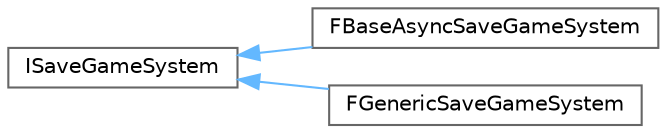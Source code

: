 digraph "Graphical Class Hierarchy"
{
 // INTERACTIVE_SVG=YES
 // LATEX_PDF_SIZE
  bgcolor="transparent";
  edge [fontname=Helvetica,fontsize=10,labelfontname=Helvetica,labelfontsize=10];
  node [fontname=Helvetica,fontsize=10,shape=box,height=0.2,width=0.4];
  rankdir="LR";
  Node0 [id="Node000000",label="ISaveGameSystem",height=0.2,width=0.4,color="grey40", fillcolor="white", style="filled",URL="$d4/dcb/classISaveGameSystem.html",tooltip="Interface for platform feature modules."];
  Node0 -> Node1 [id="edge5571_Node000000_Node000001",dir="back",color="steelblue1",style="solid",tooltip=" "];
  Node1 [id="Node000001",label="FBaseAsyncSaveGameSystem",height=0.2,width=0.4,color="grey40", fillcolor="white", style="filled",URL="$d8/de9/classFBaseAsyncSaveGameSystem.html",tooltip="helper base class for async-compatible save games"];
  Node0 -> Node2 [id="edge5572_Node000000_Node000002",dir="back",color="steelblue1",style="solid",tooltip=" "];
  Node2 [id="Node000002",label="FGenericSaveGameSystem",height=0.2,width=0.4,color="grey40", fillcolor="white", style="filled",URL="$d0/d41/classFGenericSaveGameSystem.html",tooltip="A generic save game system that just uses IFileManager to save/load with normal files."];
}

